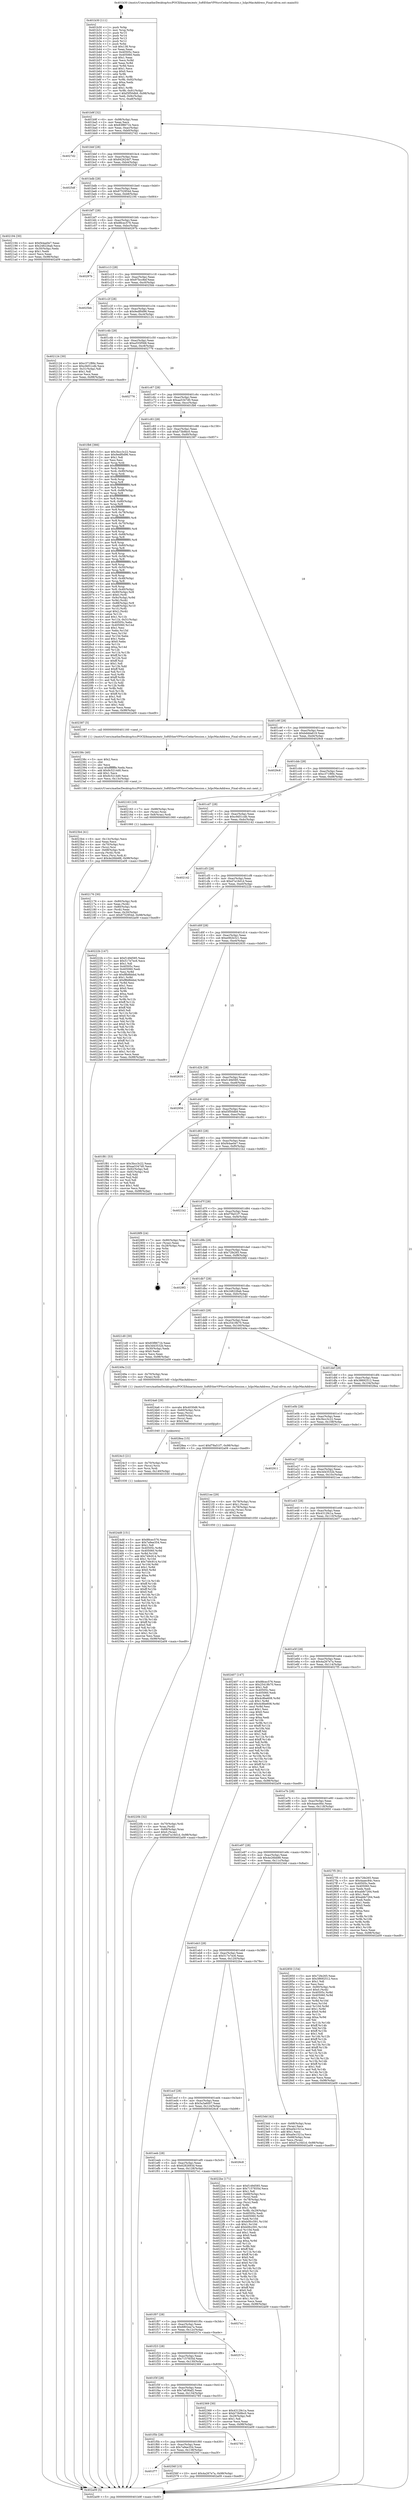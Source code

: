 digraph "0x401b30" {
  label = "0x401b30 (/mnt/c/Users/mathe/Desktop/tcc/POCII/binaries/extr_SoftEtherVPNsrcCedarSession.c_IsIpcMacAddress_Final-ollvm.out::main(0))"
  labelloc = "t"
  node[shape=record]

  Entry [label="",width=0.3,height=0.3,shape=circle,fillcolor=black,style=filled]
  "0x401b9f" [label="{
     0x401b9f [32]\l
     | [instrs]\l
     &nbsp;&nbsp;0x401b9f \<+6\>: mov -0x98(%rbp),%eax\l
     &nbsp;&nbsp;0x401ba5 \<+2\>: mov %eax,%ecx\l
     &nbsp;&nbsp;0x401ba7 \<+6\>: sub $0x83f8671b,%ecx\l
     &nbsp;&nbsp;0x401bad \<+6\>: mov %eax,-0xac(%rbp)\l
     &nbsp;&nbsp;0x401bb3 \<+6\>: mov %ecx,-0xb0(%rbp)\l
     &nbsp;&nbsp;0x401bb9 \<+6\>: je 00000000004027d2 \<main+0xca2\>\l
  }"]
  "0x4027d2" [label="{
     0x4027d2\l
  }", style=dashed]
  "0x401bbf" [label="{
     0x401bbf [28]\l
     | [instrs]\l
     &nbsp;&nbsp;0x401bbf \<+5\>: jmp 0000000000401bc4 \<main+0x94\>\l
     &nbsp;&nbsp;0x401bc4 \<+6\>: mov -0xac(%rbp),%eax\l
     &nbsp;&nbsp;0x401bca \<+5\>: sub $0x842624d7,%eax\l
     &nbsp;&nbsp;0x401bcf \<+6\>: mov %eax,-0xb4(%rbp)\l
     &nbsp;&nbsp;0x401bd5 \<+6\>: je 00000000004025df \<main+0xaaf\>\l
  }"]
  Exit [label="",width=0.3,height=0.3,shape=circle,fillcolor=black,style=filled,peripheries=2]
  "0x4025df" [label="{
     0x4025df\l
  }", style=dashed]
  "0x401bdb" [label="{
     0x401bdb [28]\l
     | [instrs]\l
     &nbsp;&nbsp;0x401bdb \<+5\>: jmp 0000000000401be0 \<main+0xb0\>\l
     &nbsp;&nbsp;0x401be0 \<+6\>: mov -0xac(%rbp),%eax\l
     &nbsp;&nbsp;0x401be6 \<+5\>: sub $0x8752954d,%eax\l
     &nbsp;&nbsp;0x401beb \<+6\>: mov %eax,-0xb8(%rbp)\l
     &nbsp;&nbsp;0x401bf1 \<+6\>: je 0000000000402194 \<main+0x664\>\l
  }"]
  "0x401f77" [label="{
     0x401f77\l
  }", style=dashed]
  "0x402194" [label="{
     0x402194 [30]\l
     | [instrs]\l
     &nbsp;&nbsp;0x402194 \<+5\>: mov $0xf44ae0e7,%eax\l
     &nbsp;&nbsp;0x402199 \<+5\>: mov $0x248226ab,%ecx\l
     &nbsp;&nbsp;0x40219e \<+3\>: mov -0x30(%rbp),%edx\l
     &nbsp;&nbsp;0x4021a1 \<+3\>: cmp $0x1,%edx\l
     &nbsp;&nbsp;0x4021a4 \<+3\>: cmovl %ecx,%eax\l
     &nbsp;&nbsp;0x4021a7 \<+6\>: mov %eax,-0x98(%rbp)\l
     &nbsp;&nbsp;0x4021ad \<+5\>: jmp 0000000000402a09 \<main+0xed9\>\l
  }"]
  "0x401bf7" [label="{
     0x401bf7 [28]\l
     | [instrs]\l
     &nbsp;&nbsp;0x401bf7 \<+5\>: jmp 0000000000401bfc \<main+0xcc\>\l
     &nbsp;&nbsp;0x401bfc \<+6\>: mov -0xac(%rbp),%eax\l
     &nbsp;&nbsp;0x401c02 \<+5\>: sub $0x88cec576,%eax\l
     &nbsp;&nbsp;0x401c07 \<+6\>: mov %eax,-0xbc(%rbp)\l
     &nbsp;&nbsp;0x401c0d \<+6\>: je 000000000040297b \<main+0xe4b\>\l
  }"]
  "0x40256f" [label="{
     0x40256f [15]\l
     | [instrs]\l
     &nbsp;&nbsp;0x40256f \<+10\>: movl $0x4a267e7a,-0x98(%rbp)\l
     &nbsp;&nbsp;0x402579 \<+5\>: jmp 0000000000402a09 \<main+0xed9\>\l
  }"]
  "0x40297b" [label="{
     0x40297b\l
  }", style=dashed]
  "0x401c13" [label="{
     0x401c13 [28]\l
     | [instrs]\l
     &nbsp;&nbsp;0x401c13 \<+5\>: jmp 0000000000401c18 \<main+0xe8\>\l
     &nbsp;&nbsp;0x401c18 \<+6\>: mov -0xac(%rbp),%eax\l
     &nbsp;&nbsp;0x401c1e \<+5\>: sub $0x97bcc8ef,%eax\l
     &nbsp;&nbsp;0x401c23 \<+6\>: mov %eax,-0xc0(%rbp)\l
     &nbsp;&nbsp;0x401c29 \<+6\>: je 00000000004025bb \<main+0xa8b\>\l
  }"]
  "0x401f5b" [label="{
     0x401f5b [28]\l
     | [instrs]\l
     &nbsp;&nbsp;0x401f5b \<+5\>: jmp 0000000000401f60 \<main+0x430\>\l
     &nbsp;&nbsp;0x401f60 \<+6\>: mov -0xac(%rbp),%eax\l
     &nbsp;&nbsp;0x401f66 \<+5\>: sub $0x7a9ee354,%eax\l
     &nbsp;&nbsp;0x401f6b \<+6\>: mov %eax,-0x138(%rbp)\l
     &nbsp;&nbsp;0x401f71 \<+6\>: je 000000000040256f \<main+0xa3f\>\l
  }"]
  "0x4025bb" [label="{
     0x4025bb\l
  }", style=dashed]
  "0x401c2f" [label="{
     0x401c2f [28]\l
     | [instrs]\l
     &nbsp;&nbsp;0x401c2f \<+5\>: jmp 0000000000401c34 \<main+0x104\>\l
     &nbsp;&nbsp;0x401c34 \<+6\>: mov -0xac(%rbp),%eax\l
     &nbsp;&nbsp;0x401c3a \<+5\>: sub $0x9edf0d96,%eax\l
     &nbsp;&nbsp;0x401c3f \<+6\>: mov %eax,-0xc4(%rbp)\l
     &nbsp;&nbsp;0x401c45 \<+6\>: je 0000000000402124 \<main+0x5f4\>\l
  }"]
  "0x402785" [label="{
     0x402785\l
  }", style=dashed]
  "0x402124" [label="{
     0x402124 [30]\l
     | [instrs]\l
     &nbsp;&nbsp;0x402124 \<+5\>: mov $0xc371f89c,%eax\l
     &nbsp;&nbsp;0x402129 \<+5\>: mov $0xc9d51cdb,%ecx\l
     &nbsp;&nbsp;0x40212e \<+3\>: mov -0x31(%rbp),%dl\l
     &nbsp;&nbsp;0x402131 \<+3\>: test $0x1,%dl\l
     &nbsp;&nbsp;0x402134 \<+3\>: cmovne %ecx,%eax\l
     &nbsp;&nbsp;0x402137 \<+6\>: mov %eax,-0x98(%rbp)\l
     &nbsp;&nbsp;0x40213d \<+5\>: jmp 0000000000402a09 \<main+0xed9\>\l
  }"]
  "0x401c4b" [label="{
     0x401c4b [28]\l
     | [instrs]\l
     &nbsp;&nbsp;0x401c4b \<+5\>: jmp 0000000000401c50 \<main+0x120\>\l
     &nbsp;&nbsp;0x401c50 \<+6\>: mov -0xac(%rbp),%eax\l
     &nbsp;&nbsp;0x401c56 \<+5\>: sub $0xa555f568,%eax\l
     &nbsp;&nbsp;0x401c5b \<+6\>: mov %eax,-0xc8(%rbp)\l
     &nbsp;&nbsp;0x401c61 \<+6\>: je 0000000000402776 \<main+0xc46\>\l
  }"]
  "0x4024d8" [label="{
     0x4024d8 [151]\l
     | [instrs]\l
     &nbsp;&nbsp;0x4024d8 \<+5\>: mov $0x88cec576,%eax\l
     &nbsp;&nbsp;0x4024dd \<+5\>: mov $0x7a9ee354,%esi\l
     &nbsp;&nbsp;0x4024e2 \<+2\>: mov $0x1,%dl\l
     &nbsp;&nbsp;0x4024e4 \<+8\>: mov 0x40505c,%r8d\l
     &nbsp;&nbsp;0x4024ec \<+8\>: mov 0x405060,%r9d\l
     &nbsp;&nbsp;0x4024f4 \<+3\>: mov %r8d,%r10d\l
     &nbsp;&nbsp;0x4024f7 \<+7\>: add $0x749c914,%r10d\l
     &nbsp;&nbsp;0x4024fe \<+4\>: sub $0x1,%r10d\l
     &nbsp;&nbsp;0x402502 \<+7\>: sub $0x749c914,%r10d\l
     &nbsp;&nbsp;0x402509 \<+4\>: imul %r10d,%r8d\l
     &nbsp;&nbsp;0x40250d \<+4\>: and $0x1,%r8d\l
     &nbsp;&nbsp;0x402511 \<+4\>: cmp $0x0,%r8d\l
     &nbsp;&nbsp;0x402515 \<+4\>: sete %r11b\l
     &nbsp;&nbsp;0x402519 \<+4\>: cmp $0xa,%r9d\l
     &nbsp;&nbsp;0x40251d \<+3\>: setl %bl\l
     &nbsp;&nbsp;0x402520 \<+3\>: mov %r11b,%r14b\l
     &nbsp;&nbsp;0x402523 \<+4\>: xor $0xff,%r14b\l
     &nbsp;&nbsp;0x402527 \<+3\>: mov %bl,%r15b\l
     &nbsp;&nbsp;0x40252a \<+4\>: xor $0xff,%r15b\l
     &nbsp;&nbsp;0x40252e \<+3\>: xor $0x0,%dl\l
     &nbsp;&nbsp;0x402531 \<+3\>: mov %r14b,%r12b\l
     &nbsp;&nbsp;0x402534 \<+4\>: and $0x0,%r12b\l
     &nbsp;&nbsp;0x402538 \<+3\>: and %dl,%r11b\l
     &nbsp;&nbsp;0x40253b \<+3\>: mov %r15b,%r13b\l
     &nbsp;&nbsp;0x40253e \<+4\>: and $0x0,%r13b\l
     &nbsp;&nbsp;0x402542 \<+2\>: and %dl,%bl\l
     &nbsp;&nbsp;0x402544 \<+3\>: or %r11b,%r12b\l
     &nbsp;&nbsp;0x402547 \<+3\>: or %bl,%r13b\l
     &nbsp;&nbsp;0x40254a \<+3\>: xor %r13b,%r12b\l
     &nbsp;&nbsp;0x40254d \<+3\>: or %r15b,%r14b\l
     &nbsp;&nbsp;0x402550 \<+4\>: xor $0xff,%r14b\l
     &nbsp;&nbsp;0x402554 \<+3\>: or $0x0,%dl\l
     &nbsp;&nbsp;0x402557 \<+3\>: and %dl,%r14b\l
     &nbsp;&nbsp;0x40255a \<+3\>: or %r14b,%r12b\l
     &nbsp;&nbsp;0x40255d \<+4\>: test $0x1,%r12b\l
     &nbsp;&nbsp;0x402561 \<+3\>: cmovne %esi,%eax\l
     &nbsp;&nbsp;0x402564 \<+6\>: mov %eax,-0x98(%rbp)\l
     &nbsp;&nbsp;0x40256a \<+5\>: jmp 0000000000402a09 \<main+0xed9\>\l
  }"]
  "0x402776" [label="{
     0x402776\l
  }", style=dashed]
  "0x401c67" [label="{
     0x401c67 [28]\l
     | [instrs]\l
     &nbsp;&nbsp;0x401c67 \<+5\>: jmp 0000000000401c6c \<main+0x13c\>\l
     &nbsp;&nbsp;0x401c6c \<+6\>: mov -0xac(%rbp),%eax\l
     &nbsp;&nbsp;0x401c72 \<+5\>: sub $0xaa5347d0,%eax\l
     &nbsp;&nbsp;0x401c77 \<+6\>: mov %eax,-0xcc(%rbp)\l
     &nbsp;&nbsp;0x401c7d \<+6\>: je 0000000000401fb6 \<main+0x486\>\l
  }"]
  "0x4024c3" [label="{
     0x4024c3 [21]\l
     | [instrs]\l
     &nbsp;&nbsp;0x4024c3 \<+4\>: mov -0x70(%rbp),%rcx\l
     &nbsp;&nbsp;0x4024c7 \<+3\>: mov (%rcx),%rcx\l
     &nbsp;&nbsp;0x4024ca \<+3\>: mov %rcx,%rdi\l
     &nbsp;&nbsp;0x4024cd \<+6\>: mov %eax,-0x140(%rbp)\l
     &nbsp;&nbsp;0x4024d3 \<+5\>: call 0000000000401030 \<free@plt\>\l
     | [calls]\l
     &nbsp;&nbsp;0x401030 \{1\} (unknown)\l
  }"]
  "0x401fb6" [label="{
     0x401fb6 [366]\l
     | [instrs]\l
     &nbsp;&nbsp;0x401fb6 \<+5\>: mov $0x3bcc3c22,%eax\l
     &nbsp;&nbsp;0x401fbb \<+5\>: mov $0x9edf0d96,%ecx\l
     &nbsp;&nbsp;0x401fc0 \<+2\>: mov $0x1,%dl\l
     &nbsp;&nbsp;0x401fc2 \<+2\>: xor %esi,%esi\l
     &nbsp;&nbsp;0x401fc4 \<+3\>: mov %rsp,%rdi\l
     &nbsp;&nbsp;0x401fc7 \<+4\>: add $0xfffffffffffffff0,%rdi\l
     &nbsp;&nbsp;0x401fcb \<+3\>: mov %rdi,%rsp\l
     &nbsp;&nbsp;0x401fce \<+7\>: mov %rdi,-0x90(%rbp)\l
     &nbsp;&nbsp;0x401fd5 \<+3\>: mov %rsp,%rdi\l
     &nbsp;&nbsp;0x401fd8 \<+4\>: add $0xfffffffffffffff0,%rdi\l
     &nbsp;&nbsp;0x401fdc \<+3\>: mov %rdi,%rsp\l
     &nbsp;&nbsp;0x401fdf \<+3\>: mov %rsp,%r8\l
     &nbsp;&nbsp;0x401fe2 \<+4\>: add $0xfffffffffffffff0,%r8\l
     &nbsp;&nbsp;0x401fe6 \<+3\>: mov %r8,%rsp\l
     &nbsp;&nbsp;0x401fe9 \<+7\>: mov %r8,-0x88(%rbp)\l
     &nbsp;&nbsp;0x401ff0 \<+3\>: mov %rsp,%r8\l
     &nbsp;&nbsp;0x401ff3 \<+4\>: add $0xfffffffffffffff0,%r8\l
     &nbsp;&nbsp;0x401ff7 \<+3\>: mov %r8,%rsp\l
     &nbsp;&nbsp;0x401ffa \<+4\>: mov %r8,-0x80(%rbp)\l
     &nbsp;&nbsp;0x401ffe \<+3\>: mov %rsp,%r8\l
     &nbsp;&nbsp;0x402001 \<+4\>: add $0xfffffffffffffff0,%r8\l
     &nbsp;&nbsp;0x402005 \<+3\>: mov %r8,%rsp\l
     &nbsp;&nbsp;0x402008 \<+4\>: mov %r8,-0x78(%rbp)\l
     &nbsp;&nbsp;0x40200c \<+3\>: mov %rsp,%r8\l
     &nbsp;&nbsp;0x40200f \<+4\>: add $0xfffffffffffffff0,%r8\l
     &nbsp;&nbsp;0x402013 \<+3\>: mov %r8,%rsp\l
     &nbsp;&nbsp;0x402016 \<+4\>: mov %r8,-0x70(%rbp)\l
     &nbsp;&nbsp;0x40201a \<+3\>: mov %rsp,%r8\l
     &nbsp;&nbsp;0x40201d \<+4\>: add $0xfffffffffffffff0,%r8\l
     &nbsp;&nbsp;0x402021 \<+3\>: mov %r8,%rsp\l
     &nbsp;&nbsp;0x402024 \<+4\>: mov %r8,-0x68(%rbp)\l
     &nbsp;&nbsp;0x402028 \<+3\>: mov %rsp,%r8\l
     &nbsp;&nbsp;0x40202b \<+4\>: add $0xfffffffffffffff0,%r8\l
     &nbsp;&nbsp;0x40202f \<+3\>: mov %r8,%rsp\l
     &nbsp;&nbsp;0x402032 \<+4\>: mov %r8,-0x60(%rbp)\l
     &nbsp;&nbsp;0x402036 \<+3\>: mov %rsp,%r8\l
     &nbsp;&nbsp;0x402039 \<+4\>: add $0xfffffffffffffff0,%r8\l
     &nbsp;&nbsp;0x40203d \<+3\>: mov %r8,%rsp\l
     &nbsp;&nbsp;0x402040 \<+4\>: mov %r8,-0x58(%rbp)\l
     &nbsp;&nbsp;0x402044 \<+3\>: mov %rsp,%r8\l
     &nbsp;&nbsp;0x402047 \<+4\>: add $0xfffffffffffffff0,%r8\l
     &nbsp;&nbsp;0x40204b \<+3\>: mov %r8,%rsp\l
     &nbsp;&nbsp;0x40204e \<+4\>: mov %r8,-0x50(%rbp)\l
     &nbsp;&nbsp;0x402052 \<+3\>: mov %rsp,%r8\l
     &nbsp;&nbsp;0x402055 \<+4\>: add $0xfffffffffffffff0,%r8\l
     &nbsp;&nbsp;0x402059 \<+3\>: mov %r8,%rsp\l
     &nbsp;&nbsp;0x40205c \<+4\>: mov %r8,-0x48(%rbp)\l
     &nbsp;&nbsp;0x402060 \<+3\>: mov %rsp,%r8\l
     &nbsp;&nbsp;0x402063 \<+4\>: add $0xfffffffffffffff0,%r8\l
     &nbsp;&nbsp;0x402067 \<+3\>: mov %r8,%rsp\l
     &nbsp;&nbsp;0x40206a \<+4\>: mov %r8,-0x40(%rbp)\l
     &nbsp;&nbsp;0x40206e \<+7\>: mov -0x90(%rbp),%r8\l
     &nbsp;&nbsp;0x402075 \<+7\>: movl $0x0,(%r8)\l
     &nbsp;&nbsp;0x40207c \<+7\>: mov -0x9c(%rbp),%r9d\l
     &nbsp;&nbsp;0x402083 \<+3\>: mov %r9d,(%rdi)\l
     &nbsp;&nbsp;0x402086 \<+7\>: mov -0x88(%rbp),%r8\l
     &nbsp;&nbsp;0x40208d \<+7\>: mov -0xa8(%rbp),%r10\l
     &nbsp;&nbsp;0x402094 \<+3\>: mov %r10,(%r8)\l
     &nbsp;&nbsp;0x402097 \<+3\>: cmpl $0x2,(%rdi)\l
     &nbsp;&nbsp;0x40209a \<+4\>: setne %r11b\l
     &nbsp;&nbsp;0x40209e \<+4\>: and $0x1,%r11b\l
     &nbsp;&nbsp;0x4020a2 \<+4\>: mov %r11b,-0x31(%rbp)\l
     &nbsp;&nbsp;0x4020a6 \<+7\>: mov 0x40505c,%ebx\l
     &nbsp;&nbsp;0x4020ad \<+8\>: mov 0x405060,%r14d\l
     &nbsp;&nbsp;0x4020b5 \<+3\>: sub $0x1,%esi\l
     &nbsp;&nbsp;0x4020b8 \<+3\>: mov %ebx,%r15d\l
     &nbsp;&nbsp;0x4020bb \<+3\>: add %esi,%r15d\l
     &nbsp;&nbsp;0x4020be \<+4\>: imul %r15d,%ebx\l
     &nbsp;&nbsp;0x4020c2 \<+3\>: and $0x1,%ebx\l
     &nbsp;&nbsp;0x4020c5 \<+3\>: cmp $0x0,%ebx\l
     &nbsp;&nbsp;0x4020c8 \<+4\>: sete %r11b\l
     &nbsp;&nbsp;0x4020cc \<+4\>: cmp $0xa,%r14d\l
     &nbsp;&nbsp;0x4020d0 \<+4\>: setl %r12b\l
     &nbsp;&nbsp;0x4020d4 \<+3\>: mov %r11b,%r13b\l
     &nbsp;&nbsp;0x4020d7 \<+4\>: xor $0xff,%r13b\l
     &nbsp;&nbsp;0x4020db \<+3\>: mov %r12b,%sil\l
     &nbsp;&nbsp;0x4020de \<+4\>: xor $0xff,%sil\l
     &nbsp;&nbsp;0x4020e2 \<+3\>: xor $0x1,%dl\l
     &nbsp;&nbsp;0x4020e5 \<+3\>: mov %r13b,%dil\l
     &nbsp;&nbsp;0x4020e8 \<+4\>: and $0xff,%dil\l
     &nbsp;&nbsp;0x4020ec \<+3\>: and %dl,%r11b\l
     &nbsp;&nbsp;0x4020ef \<+3\>: mov %sil,%r8b\l
     &nbsp;&nbsp;0x4020f2 \<+4\>: and $0xff,%r8b\l
     &nbsp;&nbsp;0x4020f6 \<+3\>: and %dl,%r12b\l
     &nbsp;&nbsp;0x4020f9 \<+3\>: or %r11b,%dil\l
     &nbsp;&nbsp;0x4020fc \<+3\>: or %r12b,%r8b\l
     &nbsp;&nbsp;0x4020ff \<+3\>: xor %r8b,%dil\l
     &nbsp;&nbsp;0x402102 \<+3\>: or %sil,%r13b\l
     &nbsp;&nbsp;0x402105 \<+4\>: xor $0xff,%r13b\l
     &nbsp;&nbsp;0x402109 \<+3\>: or $0x1,%dl\l
     &nbsp;&nbsp;0x40210c \<+3\>: and %dl,%r13b\l
     &nbsp;&nbsp;0x40210f \<+3\>: or %r13b,%dil\l
     &nbsp;&nbsp;0x402112 \<+4\>: test $0x1,%dil\l
     &nbsp;&nbsp;0x402116 \<+3\>: cmovne %ecx,%eax\l
     &nbsp;&nbsp;0x402119 \<+6\>: mov %eax,-0x98(%rbp)\l
     &nbsp;&nbsp;0x40211f \<+5\>: jmp 0000000000402a09 \<main+0xed9\>\l
  }"]
  "0x401c83" [label="{
     0x401c83 [28]\l
     | [instrs]\l
     &nbsp;&nbsp;0x401c83 \<+5\>: jmp 0000000000401c88 \<main+0x158\>\l
     &nbsp;&nbsp;0x401c88 \<+6\>: mov -0xac(%rbp),%eax\l
     &nbsp;&nbsp;0x401c8e \<+5\>: sub $0xb73b9bc0,%eax\l
     &nbsp;&nbsp;0x401c93 \<+6\>: mov %eax,-0xd0(%rbp)\l
     &nbsp;&nbsp;0x401c99 \<+6\>: je 0000000000402387 \<main+0x857\>\l
  }"]
  "0x4024a6" [label="{
     0x4024a6 [29]\l
     | [instrs]\l
     &nbsp;&nbsp;0x4024a6 \<+10\>: movabs $0x4030d6,%rdi\l
     &nbsp;&nbsp;0x4024b0 \<+4\>: mov -0x60(%rbp),%rcx\l
     &nbsp;&nbsp;0x4024b4 \<+2\>: mov %eax,(%rcx)\l
     &nbsp;&nbsp;0x4024b6 \<+4\>: mov -0x60(%rbp),%rcx\l
     &nbsp;&nbsp;0x4024ba \<+2\>: mov (%rcx),%esi\l
     &nbsp;&nbsp;0x4024bc \<+2\>: mov $0x0,%al\l
     &nbsp;&nbsp;0x4024be \<+5\>: call 0000000000401040 \<printf@plt\>\l
     | [calls]\l
     &nbsp;&nbsp;0x401040 \{1\} (unknown)\l
  }"]
  "0x402387" [label="{
     0x402387 [5]\l
     | [instrs]\l
     &nbsp;&nbsp;0x402387 \<+5\>: call 0000000000401160 \<next_i\>\l
     | [calls]\l
     &nbsp;&nbsp;0x401160 \{1\} (/mnt/c/Users/mathe/Desktop/tcc/POCII/binaries/extr_SoftEtherVPNsrcCedarSession.c_IsIpcMacAddress_Final-ollvm.out::next_i)\l
  }"]
  "0x401c9f" [label="{
     0x401c9f [28]\l
     | [instrs]\l
     &nbsp;&nbsp;0x401c9f \<+5\>: jmp 0000000000401ca4 \<main+0x174\>\l
     &nbsp;&nbsp;0x401ca4 \<+6\>: mov -0xac(%rbp),%eax\l
     &nbsp;&nbsp;0x401caa \<+5\>: sub $0xbddda619,%eax\l
     &nbsp;&nbsp;0x401caf \<+6\>: mov %eax,-0xd4(%rbp)\l
     &nbsp;&nbsp;0x401cb5 \<+6\>: je 00000000004029c8 \<main+0xe98\>\l
  }"]
  "0x4023b4" [label="{
     0x4023b4 [41]\l
     | [instrs]\l
     &nbsp;&nbsp;0x4023b4 \<+6\>: mov -0x13c(%rbp),%ecx\l
     &nbsp;&nbsp;0x4023ba \<+3\>: imul %eax,%ecx\l
     &nbsp;&nbsp;0x4023bd \<+4\>: mov -0x70(%rbp),%rsi\l
     &nbsp;&nbsp;0x4023c1 \<+3\>: mov (%rsi),%rsi\l
     &nbsp;&nbsp;0x4023c4 \<+4\>: mov -0x68(%rbp),%rdi\l
     &nbsp;&nbsp;0x4023c8 \<+3\>: movslq (%rdi),%rdi\l
     &nbsp;&nbsp;0x4023cb \<+3\>: mov %ecx,(%rsi,%rdi,4)\l
     &nbsp;&nbsp;0x4023ce \<+10\>: movl $0x4e26bb88,-0x98(%rbp)\l
     &nbsp;&nbsp;0x4023d8 \<+5\>: jmp 0000000000402a09 \<main+0xed9\>\l
  }"]
  "0x4029c8" [label="{
     0x4029c8\l
  }", style=dashed]
  "0x401cbb" [label="{
     0x401cbb [28]\l
     | [instrs]\l
     &nbsp;&nbsp;0x401cbb \<+5\>: jmp 0000000000401cc0 \<main+0x190\>\l
     &nbsp;&nbsp;0x401cc0 \<+6\>: mov -0xac(%rbp),%eax\l
     &nbsp;&nbsp;0x401cc6 \<+5\>: sub $0xc371f89c,%eax\l
     &nbsp;&nbsp;0x401ccb \<+6\>: mov %eax,-0xd8(%rbp)\l
     &nbsp;&nbsp;0x401cd1 \<+6\>: je 0000000000402163 \<main+0x633\>\l
  }"]
  "0x40238c" [label="{
     0x40238c [40]\l
     | [instrs]\l
     &nbsp;&nbsp;0x40238c \<+5\>: mov $0x2,%ecx\l
     &nbsp;&nbsp;0x402391 \<+1\>: cltd\l
     &nbsp;&nbsp;0x402392 \<+2\>: idiv %ecx\l
     &nbsp;&nbsp;0x402394 \<+6\>: imul $0xfffffffe,%edx,%ecx\l
     &nbsp;&nbsp;0x40239a \<+6\>: add $0x9c5214d0,%ecx\l
     &nbsp;&nbsp;0x4023a0 \<+3\>: add $0x1,%ecx\l
     &nbsp;&nbsp;0x4023a3 \<+6\>: sub $0x9c5214d0,%ecx\l
     &nbsp;&nbsp;0x4023a9 \<+6\>: mov %ecx,-0x13c(%rbp)\l
     &nbsp;&nbsp;0x4023af \<+5\>: call 0000000000401160 \<next_i\>\l
     | [calls]\l
     &nbsp;&nbsp;0x401160 \{1\} (/mnt/c/Users/mathe/Desktop/tcc/POCII/binaries/extr_SoftEtherVPNsrcCedarSession.c_IsIpcMacAddress_Final-ollvm.out::next_i)\l
  }"]
  "0x402163" [label="{
     0x402163 [19]\l
     | [instrs]\l
     &nbsp;&nbsp;0x402163 \<+7\>: mov -0x88(%rbp),%rax\l
     &nbsp;&nbsp;0x40216a \<+3\>: mov (%rax),%rax\l
     &nbsp;&nbsp;0x40216d \<+4\>: mov 0x8(%rax),%rdi\l
     &nbsp;&nbsp;0x402171 \<+5\>: call 0000000000401060 \<atoi@plt\>\l
     | [calls]\l
     &nbsp;&nbsp;0x401060 \{1\} (unknown)\l
  }"]
  "0x401cd7" [label="{
     0x401cd7 [28]\l
     | [instrs]\l
     &nbsp;&nbsp;0x401cd7 \<+5\>: jmp 0000000000401cdc \<main+0x1ac\>\l
     &nbsp;&nbsp;0x401cdc \<+6\>: mov -0xac(%rbp),%eax\l
     &nbsp;&nbsp;0x401ce2 \<+5\>: sub $0xc9d51cdb,%eax\l
     &nbsp;&nbsp;0x401ce7 \<+6\>: mov %eax,-0xdc(%rbp)\l
     &nbsp;&nbsp;0x401ced \<+6\>: je 0000000000402142 \<main+0x612\>\l
  }"]
  "0x401f3f" [label="{
     0x401f3f [28]\l
     | [instrs]\l
     &nbsp;&nbsp;0x401f3f \<+5\>: jmp 0000000000401f44 \<main+0x414\>\l
     &nbsp;&nbsp;0x401f44 \<+6\>: mov -0xac(%rbp),%eax\l
     &nbsp;&nbsp;0x401f4a \<+5\>: sub $0x7a836af2,%eax\l
     &nbsp;&nbsp;0x401f4f \<+6\>: mov %eax,-0x134(%rbp)\l
     &nbsp;&nbsp;0x401f55 \<+6\>: je 0000000000402785 \<main+0xc55\>\l
  }"]
  "0x402142" [label="{
     0x402142\l
  }", style=dashed]
  "0x401cf3" [label="{
     0x401cf3 [28]\l
     | [instrs]\l
     &nbsp;&nbsp;0x401cf3 \<+5\>: jmp 0000000000401cf8 \<main+0x1c8\>\l
     &nbsp;&nbsp;0x401cf8 \<+6\>: mov -0xac(%rbp),%eax\l
     &nbsp;&nbsp;0x401cfe \<+5\>: sub $0xd7a16d1d,%eax\l
     &nbsp;&nbsp;0x401d03 \<+6\>: mov %eax,-0xe0(%rbp)\l
     &nbsp;&nbsp;0x401d09 \<+6\>: je 000000000040222b \<main+0x6fb\>\l
  }"]
  "0x402369" [label="{
     0x402369 [30]\l
     | [instrs]\l
     &nbsp;&nbsp;0x402369 \<+5\>: mov $0x43129c1a,%eax\l
     &nbsp;&nbsp;0x40236e \<+5\>: mov $0xb73b9bc0,%ecx\l
     &nbsp;&nbsp;0x402373 \<+3\>: mov -0x29(%rbp),%dl\l
     &nbsp;&nbsp;0x402376 \<+3\>: test $0x1,%dl\l
     &nbsp;&nbsp;0x402379 \<+3\>: cmovne %ecx,%eax\l
     &nbsp;&nbsp;0x40237c \<+6\>: mov %eax,-0x98(%rbp)\l
     &nbsp;&nbsp;0x402382 \<+5\>: jmp 0000000000402a09 \<main+0xed9\>\l
  }"]
  "0x40222b" [label="{
     0x40222b [147]\l
     | [instrs]\l
     &nbsp;&nbsp;0x40222b \<+5\>: mov $0xf149d585,%eax\l
     &nbsp;&nbsp;0x402230 \<+5\>: mov $0x517e7ec6,%ecx\l
     &nbsp;&nbsp;0x402235 \<+2\>: mov $0x1,%dl\l
     &nbsp;&nbsp;0x402237 \<+7\>: mov 0x40505c,%esi\l
     &nbsp;&nbsp;0x40223e \<+7\>: mov 0x405060,%edi\l
     &nbsp;&nbsp;0x402245 \<+3\>: mov %esi,%r8d\l
     &nbsp;&nbsp;0x402248 \<+7\>: sub $0xf8b8bbbd,%r8d\l
     &nbsp;&nbsp;0x40224f \<+4\>: sub $0x1,%r8d\l
     &nbsp;&nbsp;0x402253 \<+7\>: add $0xf8b8bbbd,%r8d\l
     &nbsp;&nbsp;0x40225a \<+4\>: imul %r8d,%esi\l
     &nbsp;&nbsp;0x40225e \<+3\>: and $0x1,%esi\l
     &nbsp;&nbsp;0x402261 \<+3\>: cmp $0x0,%esi\l
     &nbsp;&nbsp;0x402264 \<+4\>: sete %r9b\l
     &nbsp;&nbsp;0x402268 \<+3\>: cmp $0xa,%edi\l
     &nbsp;&nbsp;0x40226b \<+4\>: setl %r10b\l
     &nbsp;&nbsp;0x40226f \<+3\>: mov %r9b,%r11b\l
     &nbsp;&nbsp;0x402272 \<+4\>: xor $0xff,%r11b\l
     &nbsp;&nbsp;0x402276 \<+3\>: mov %r10b,%bl\l
     &nbsp;&nbsp;0x402279 \<+3\>: xor $0xff,%bl\l
     &nbsp;&nbsp;0x40227c \<+3\>: xor $0x0,%dl\l
     &nbsp;&nbsp;0x40227f \<+3\>: mov %r11b,%r14b\l
     &nbsp;&nbsp;0x402282 \<+4\>: and $0x0,%r14b\l
     &nbsp;&nbsp;0x402286 \<+3\>: and %dl,%r9b\l
     &nbsp;&nbsp;0x402289 \<+3\>: mov %bl,%r15b\l
     &nbsp;&nbsp;0x40228c \<+4\>: and $0x0,%r15b\l
     &nbsp;&nbsp;0x402290 \<+3\>: and %dl,%r10b\l
     &nbsp;&nbsp;0x402293 \<+3\>: or %r9b,%r14b\l
     &nbsp;&nbsp;0x402296 \<+3\>: or %r10b,%r15b\l
     &nbsp;&nbsp;0x402299 \<+3\>: xor %r15b,%r14b\l
     &nbsp;&nbsp;0x40229c \<+3\>: or %bl,%r11b\l
     &nbsp;&nbsp;0x40229f \<+4\>: xor $0xff,%r11b\l
     &nbsp;&nbsp;0x4022a3 \<+3\>: or $0x0,%dl\l
     &nbsp;&nbsp;0x4022a6 \<+3\>: and %dl,%r11b\l
     &nbsp;&nbsp;0x4022a9 \<+3\>: or %r11b,%r14b\l
     &nbsp;&nbsp;0x4022ac \<+4\>: test $0x1,%r14b\l
     &nbsp;&nbsp;0x4022b0 \<+3\>: cmovne %ecx,%eax\l
     &nbsp;&nbsp;0x4022b3 \<+6\>: mov %eax,-0x98(%rbp)\l
     &nbsp;&nbsp;0x4022b9 \<+5\>: jmp 0000000000402a09 \<main+0xed9\>\l
  }"]
  "0x401d0f" [label="{
     0x401d0f [28]\l
     | [instrs]\l
     &nbsp;&nbsp;0x401d0f \<+5\>: jmp 0000000000401d14 \<main+0x1e4\>\l
     &nbsp;&nbsp;0x401d14 \<+6\>: mov -0xac(%rbp),%eax\l
     &nbsp;&nbsp;0x401d1a \<+5\>: sub $0xe082b321,%eax\l
     &nbsp;&nbsp;0x401d1f \<+6\>: mov %eax,-0xe4(%rbp)\l
     &nbsp;&nbsp;0x401d25 \<+6\>: je 0000000000402635 \<main+0xb05\>\l
  }"]
  "0x401f23" [label="{
     0x401f23 [28]\l
     | [instrs]\l
     &nbsp;&nbsp;0x401f23 \<+5\>: jmp 0000000000401f28 \<main+0x3f8\>\l
     &nbsp;&nbsp;0x401f28 \<+6\>: mov -0xac(%rbp),%eax\l
     &nbsp;&nbsp;0x401f2e \<+5\>: sub $0x7157835d,%eax\l
     &nbsp;&nbsp;0x401f33 \<+6\>: mov %eax,-0x130(%rbp)\l
     &nbsp;&nbsp;0x401f39 \<+6\>: je 0000000000402369 \<main+0x839\>\l
  }"]
  "0x402635" [label="{
     0x402635\l
  }", style=dashed]
  "0x401d2b" [label="{
     0x401d2b [28]\l
     | [instrs]\l
     &nbsp;&nbsp;0x401d2b \<+5\>: jmp 0000000000401d30 \<main+0x200\>\l
     &nbsp;&nbsp;0x401d30 \<+6\>: mov -0xac(%rbp),%eax\l
     &nbsp;&nbsp;0x401d36 \<+5\>: sub $0xf149d585,%eax\l
     &nbsp;&nbsp;0x401d3b \<+6\>: mov %eax,-0xe8(%rbp)\l
     &nbsp;&nbsp;0x401d41 \<+6\>: je 0000000000402956 \<main+0xe26\>\l
  }"]
  "0x40257e" [label="{
     0x40257e\l
  }", style=dashed]
  "0x402956" [label="{
     0x402956\l
  }", style=dashed]
  "0x401d47" [label="{
     0x401d47 [28]\l
     | [instrs]\l
     &nbsp;&nbsp;0x401d47 \<+5\>: jmp 0000000000401d4c \<main+0x21c\>\l
     &nbsp;&nbsp;0x401d4c \<+6\>: mov -0xac(%rbp),%eax\l
     &nbsp;&nbsp;0x401d52 \<+5\>: sub $0xf3f50db9,%eax\l
     &nbsp;&nbsp;0x401d57 \<+6\>: mov %eax,-0xec(%rbp)\l
     &nbsp;&nbsp;0x401d5d \<+6\>: je 0000000000401f81 \<main+0x451\>\l
  }"]
  "0x401f07" [label="{
     0x401f07 [28]\l
     | [instrs]\l
     &nbsp;&nbsp;0x401f07 \<+5\>: jmp 0000000000401f0c \<main+0x3dc\>\l
     &nbsp;&nbsp;0x401f0c \<+6\>: mov -0xac(%rbp),%eax\l
     &nbsp;&nbsp;0x401f12 \<+5\>: sub $0x6802ea7a,%eax\l
     &nbsp;&nbsp;0x401f17 \<+6\>: mov %eax,-0x12c(%rbp)\l
     &nbsp;&nbsp;0x401f1d \<+6\>: je 000000000040257e \<main+0xa4e\>\l
  }"]
  "0x401f81" [label="{
     0x401f81 [53]\l
     | [instrs]\l
     &nbsp;&nbsp;0x401f81 \<+5\>: mov $0x3bcc3c22,%eax\l
     &nbsp;&nbsp;0x401f86 \<+5\>: mov $0xaa5347d0,%ecx\l
     &nbsp;&nbsp;0x401f8b \<+6\>: mov -0x92(%rbp),%dl\l
     &nbsp;&nbsp;0x401f91 \<+7\>: mov -0x91(%rbp),%sil\l
     &nbsp;&nbsp;0x401f98 \<+3\>: mov %dl,%dil\l
     &nbsp;&nbsp;0x401f9b \<+3\>: and %sil,%dil\l
     &nbsp;&nbsp;0x401f9e \<+3\>: xor %sil,%dl\l
     &nbsp;&nbsp;0x401fa1 \<+3\>: or %dl,%dil\l
     &nbsp;&nbsp;0x401fa4 \<+4\>: test $0x1,%dil\l
     &nbsp;&nbsp;0x401fa8 \<+3\>: cmovne %ecx,%eax\l
     &nbsp;&nbsp;0x401fab \<+6\>: mov %eax,-0x98(%rbp)\l
     &nbsp;&nbsp;0x401fb1 \<+5\>: jmp 0000000000402a09 \<main+0xed9\>\l
  }"]
  "0x401d63" [label="{
     0x401d63 [28]\l
     | [instrs]\l
     &nbsp;&nbsp;0x401d63 \<+5\>: jmp 0000000000401d68 \<main+0x238\>\l
     &nbsp;&nbsp;0x401d68 \<+6\>: mov -0xac(%rbp),%eax\l
     &nbsp;&nbsp;0x401d6e \<+5\>: sub $0xf44ae0e7,%eax\l
     &nbsp;&nbsp;0x401d73 \<+6\>: mov %eax,-0xf0(%rbp)\l
     &nbsp;&nbsp;0x401d79 \<+6\>: je 00000000004021b2 \<main+0x682\>\l
  }"]
  "0x402a09" [label="{
     0x402a09 [5]\l
     | [instrs]\l
     &nbsp;&nbsp;0x402a09 \<+5\>: jmp 0000000000401b9f \<main+0x6f\>\l
  }"]
  "0x401b30" [label="{
     0x401b30 [111]\l
     | [instrs]\l
     &nbsp;&nbsp;0x401b30 \<+1\>: push %rbp\l
     &nbsp;&nbsp;0x401b31 \<+3\>: mov %rsp,%rbp\l
     &nbsp;&nbsp;0x401b34 \<+2\>: push %r15\l
     &nbsp;&nbsp;0x401b36 \<+2\>: push %r14\l
     &nbsp;&nbsp;0x401b38 \<+2\>: push %r13\l
     &nbsp;&nbsp;0x401b3a \<+2\>: push %r12\l
     &nbsp;&nbsp;0x401b3c \<+1\>: push %rbx\l
     &nbsp;&nbsp;0x401b3d \<+7\>: sub $0x138,%rsp\l
     &nbsp;&nbsp;0x401b44 \<+2\>: xor %eax,%eax\l
     &nbsp;&nbsp;0x401b46 \<+7\>: mov 0x40505c,%ecx\l
     &nbsp;&nbsp;0x401b4d \<+7\>: mov 0x405060,%edx\l
     &nbsp;&nbsp;0x401b54 \<+3\>: sub $0x1,%eax\l
     &nbsp;&nbsp;0x401b57 \<+3\>: mov %ecx,%r8d\l
     &nbsp;&nbsp;0x401b5a \<+3\>: add %eax,%r8d\l
     &nbsp;&nbsp;0x401b5d \<+4\>: imul %r8d,%ecx\l
     &nbsp;&nbsp;0x401b61 \<+3\>: and $0x1,%ecx\l
     &nbsp;&nbsp;0x401b64 \<+3\>: cmp $0x0,%ecx\l
     &nbsp;&nbsp;0x401b67 \<+4\>: sete %r9b\l
     &nbsp;&nbsp;0x401b6b \<+4\>: and $0x1,%r9b\l
     &nbsp;&nbsp;0x401b6f \<+7\>: mov %r9b,-0x92(%rbp)\l
     &nbsp;&nbsp;0x401b76 \<+3\>: cmp $0xa,%edx\l
     &nbsp;&nbsp;0x401b79 \<+4\>: setl %r9b\l
     &nbsp;&nbsp;0x401b7d \<+4\>: and $0x1,%r9b\l
     &nbsp;&nbsp;0x401b81 \<+7\>: mov %r9b,-0x91(%rbp)\l
     &nbsp;&nbsp;0x401b88 \<+10\>: movl $0xf3f50db9,-0x98(%rbp)\l
     &nbsp;&nbsp;0x401b92 \<+6\>: mov %edi,-0x9c(%rbp)\l
     &nbsp;&nbsp;0x401b98 \<+7\>: mov %rsi,-0xa8(%rbp)\l
  }"]
  "0x4027e1" [label="{
     0x4027e1\l
  }", style=dashed]
  "0x402176" [label="{
     0x402176 [30]\l
     | [instrs]\l
     &nbsp;&nbsp;0x402176 \<+4\>: mov -0x80(%rbp),%rdi\l
     &nbsp;&nbsp;0x40217a \<+2\>: mov %eax,(%rdi)\l
     &nbsp;&nbsp;0x40217c \<+4\>: mov -0x80(%rbp),%rdi\l
     &nbsp;&nbsp;0x402180 \<+2\>: mov (%rdi),%eax\l
     &nbsp;&nbsp;0x402182 \<+3\>: mov %eax,-0x30(%rbp)\l
     &nbsp;&nbsp;0x402185 \<+10\>: movl $0x8752954d,-0x98(%rbp)\l
     &nbsp;&nbsp;0x40218f \<+5\>: jmp 0000000000402a09 \<main+0xed9\>\l
  }"]
  "0x401eeb" [label="{
     0x401eeb [28]\l
     | [instrs]\l
     &nbsp;&nbsp;0x401eeb \<+5\>: jmp 0000000000401ef0 \<main+0x3c0\>\l
     &nbsp;&nbsp;0x401ef0 \<+6\>: mov -0xac(%rbp),%eax\l
     &nbsp;&nbsp;0x401ef6 \<+5\>: sub $0x6282693d,%eax\l
     &nbsp;&nbsp;0x401efb \<+6\>: mov %eax,-0x128(%rbp)\l
     &nbsp;&nbsp;0x401f01 \<+6\>: je 00000000004027e1 \<main+0xcb1\>\l
  }"]
  "0x4021b2" [label="{
     0x4021b2\l
  }", style=dashed]
  "0x401d7f" [label="{
     0x401d7f [28]\l
     | [instrs]\l
     &nbsp;&nbsp;0x401d7f \<+5\>: jmp 0000000000401d84 \<main+0x254\>\l
     &nbsp;&nbsp;0x401d84 \<+6\>: mov -0xac(%rbp),%eax\l
     &nbsp;&nbsp;0x401d8a \<+5\>: sub $0xf78a51f7,%eax\l
     &nbsp;&nbsp;0x401d8f \<+6\>: mov %eax,-0xf4(%rbp)\l
     &nbsp;&nbsp;0x401d95 \<+6\>: je 00000000004028f9 \<main+0xdc9\>\l
  }"]
  "0x4026c8" [label="{
     0x4026c8\l
  }", style=dashed]
  "0x4028f9" [label="{
     0x4028f9 [24]\l
     | [instrs]\l
     &nbsp;&nbsp;0x4028f9 \<+7\>: mov -0x90(%rbp),%rax\l
     &nbsp;&nbsp;0x402900 \<+2\>: mov (%rax),%eax\l
     &nbsp;&nbsp;0x402902 \<+4\>: lea -0x28(%rbp),%rsp\l
     &nbsp;&nbsp;0x402906 \<+1\>: pop %rbx\l
     &nbsp;&nbsp;0x402907 \<+2\>: pop %r12\l
     &nbsp;&nbsp;0x402909 \<+2\>: pop %r13\l
     &nbsp;&nbsp;0x40290b \<+2\>: pop %r14\l
     &nbsp;&nbsp;0x40290d \<+2\>: pop %r15\l
     &nbsp;&nbsp;0x40290f \<+1\>: pop %rbp\l
     &nbsp;&nbsp;0x402910 \<+1\>: ret\l
  }"]
  "0x401d9b" [label="{
     0x401d9b [28]\l
     | [instrs]\l
     &nbsp;&nbsp;0x401d9b \<+5\>: jmp 0000000000401da0 \<main+0x270\>\l
     &nbsp;&nbsp;0x401da0 \<+6\>: mov -0xac(%rbp),%eax\l
     &nbsp;&nbsp;0x401da6 \<+5\>: sub $0x72fe265,%eax\l
     &nbsp;&nbsp;0x401dab \<+6\>: mov %eax,-0xf8(%rbp)\l
     &nbsp;&nbsp;0x401db1 \<+6\>: je 00000000004029f2 \<main+0xec2\>\l
  }"]
  "0x401ecf" [label="{
     0x401ecf [28]\l
     | [instrs]\l
     &nbsp;&nbsp;0x401ecf \<+5\>: jmp 0000000000401ed4 \<main+0x3a4\>\l
     &nbsp;&nbsp;0x401ed4 \<+6\>: mov -0xac(%rbp),%eax\l
     &nbsp;&nbsp;0x401eda \<+5\>: sub $0x5a3a6007,%eax\l
     &nbsp;&nbsp;0x401edf \<+6\>: mov %eax,-0x124(%rbp)\l
     &nbsp;&nbsp;0x401ee5 \<+6\>: je 00000000004026c8 \<main+0xb98\>\l
  }"]
  "0x4029f2" [label="{
     0x4029f2\l
  }", style=dashed]
  "0x401db7" [label="{
     0x401db7 [28]\l
     | [instrs]\l
     &nbsp;&nbsp;0x401db7 \<+5\>: jmp 0000000000401dbc \<main+0x28c\>\l
     &nbsp;&nbsp;0x401dbc \<+6\>: mov -0xac(%rbp),%eax\l
     &nbsp;&nbsp;0x401dc2 \<+5\>: sub $0x248226ab,%eax\l
     &nbsp;&nbsp;0x401dc7 \<+6\>: mov %eax,-0xfc(%rbp)\l
     &nbsp;&nbsp;0x401dcd \<+6\>: je 00000000004021d0 \<main+0x6a0\>\l
  }"]
  "0x4022be" [label="{
     0x4022be [171]\l
     | [instrs]\l
     &nbsp;&nbsp;0x4022be \<+5\>: mov $0xf149d585,%eax\l
     &nbsp;&nbsp;0x4022c3 \<+5\>: mov $0x7157835d,%ecx\l
     &nbsp;&nbsp;0x4022c8 \<+2\>: mov $0x1,%dl\l
     &nbsp;&nbsp;0x4022ca \<+4\>: mov -0x68(%rbp),%rsi\l
     &nbsp;&nbsp;0x4022ce \<+2\>: mov (%rsi),%edi\l
     &nbsp;&nbsp;0x4022d0 \<+4\>: mov -0x78(%rbp),%rsi\l
     &nbsp;&nbsp;0x4022d4 \<+2\>: cmp (%rsi),%edi\l
     &nbsp;&nbsp;0x4022d6 \<+4\>: setl %r8b\l
     &nbsp;&nbsp;0x4022da \<+4\>: and $0x1,%r8b\l
     &nbsp;&nbsp;0x4022de \<+4\>: mov %r8b,-0x29(%rbp)\l
     &nbsp;&nbsp;0x4022e2 \<+7\>: mov 0x40505c,%edi\l
     &nbsp;&nbsp;0x4022e9 \<+8\>: mov 0x405060,%r9d\l
     &nbsp;&nbsp;0x4022f1 \<+3\>: mov %edi,%r10d\l
     &nbsp;&nbsp;0x4022f4 \<+7\>: sub $0xb0fcc591,%r10d\l
     &nbsp;&nbsp;0x4022fb \<+4\>: sub $0x1,%r10d\l
     &nbsp;&nbsp;0x4022ff \<+7\>: add $0xb0fcc591,%r10d\l
     &nbsp;&nbsp;0x402306 \<+4\>: imul %r10d,%edi\l
     &nbsp;&nbsp;0x40230a \<+3\>: and $0x1,%edi\l
     &nbsp;&nbsp;0x40230d \<+3\>: cmp $0x0,%edi\l
     &nbsp;&nbsp;0x402310 \<+4\>: sete %r8b\l
     &nbsp;&nbsp;0x402314 \<+4\>: cmp $0xa,%r9d\l
     &nbsp;&nbsp;0x402318 \<+4\>: setl %r11b\l
     &nbsp;&nbsp;0x40231c \<+3\>: mov %r8b,%bl\l
     &nbsp;&nbsp;0x40231f \<+3\>: xor $0xff,%bl\l
     &nbsp;&nbsp;0x402322 \<+3\>: mov %r11b,%r14b\l
     &nbsp;&nbsp;0x402325 \<+4\>: xor $0xff,%r14b\l
     &nbsp;&nbsp;0x402329 \<+3\>: xor $0x0,%dl\l
     &nbsp;&nbsp;0x40232c \<+3\>: mov %bl,%r15b\l
     &nbsp;&nbsp;0x40232f \<+4\>: and $0x0,%r15b\l
     &nbsp;&nbsp;0x402333 \<+3\>: and %dl,%r8b\l
     &nbsp;&nbsp;0x402336 \<+3\>: mov %r14b,%r12b\l
     &nbsp;&nbsp;0x402339 \<+4\>: and $0x0,%r12b\l
     &nbsp;&nbsp;0x40233d \<+3\>: and %dl,%r11b\l
     &nbsp;&nbsp;0x402340 \<+3\>: or %r8b,%r15b\l
     &nbsp;&nbsp;0x402343 \<+3\>: or %r11b,%r12b\l
     &nbsp;&nbsp;0x402346 \<+3\>: xor %r12b,%r15b\l
     &nbsp;&nbsp;0x402349 \<+3\>: or %r14b,%bl\l
     &nbsp;&nbsp;0x40234c \<+3\>: xor $0xff,%bl\l
     &nbsp;&nbsp;0x40234f \<+3\>: or $0x0,%dl\l
     &nbsp;&nbsp;0x402352 \<+2\>: and %dl,%bl\l
     &nbsp;&nbsp;0x402354 \<+3\>: or %bl,%r15b\l
     &nbsp;&nbsp;0x402357 \<+4\>: test $0x1,%r15b\l
     &nbsp;&nbsp;0x40235b \<+3\>: cmovne %ecx,%eax\l
     &nbsp;&nbsp;0x40235e \<+6\>: mov %eax,-0x98(%rbp)\l
     &nbsp;&nbsp;0x402364 \<+5\>: jmp 0000000000402a09 \<main+0xed9\>\l
  }"]
  "0x4021d0" [label="{
     0x4021d0 [30]\l
     | [instrs]\l
     &nbsp;&nbsp;0x4021d0 \<+5\>: mov $0x83f8671b,%eax\l
     &nbsp;&nbsp;0x4021d5 \<+5\>: mov $0x3d43532b,%ecx\l
     &nbsp;&nbsp;0x4021da \<+3\>: mov -0x30(%rbp),%edx\l
     &nbsp;&nbsp;0x4021dd \<+3\>: cmp $0x0,%edx\l
     &nbsp;&nbsp;0x4021e0 \<+3\>: cmove %ecx,%eax\l
     &nbsp;&nbsp;0x4021e3 \<+6\>: mov %eax,-0x98(%rbp)\l
     &nbsp;&nbsp;0x4021e9 \<+5\>: jmp 0000000000402a09 \<main+0xed9\>\l
  }"]
  "0x401dd3" [label="{
     0x401dd3 [28]\l
     | [instrs]\l
     &nbsp;&nbsp;0x401dd3 \<+5\>: jmp 0000000000401dd8 \<main+0x2a8\>\l
     &nbsp;&nbsp;0x401dd8 \<+6\>: mov -0xac(%rbp),%eax\l
     &nbsp;&nbsp;0x401dde \<+5\>: sub $0x25419b70,%eax\l
     &nbsp;&nbsp;0x401de3 \<+6\>: mov %eax,-0x100(%rbp)\l
     &nbsp;&nbsp;0x401de9 \<+6\>: je 000000000040249a \<main+0x96a\>\l
  }"]
  "0x401eb3" [label="{
     0x401eb3 [28]\l
     | [instrs]\l
     &nbsp;&nbsp;0x401eb3 \<+5\>: jmp 0000000000401eb8 \<main+0x388\>\l
     &nbsp;&nbsp;0x401eb8 \<+6\>: mov -0xac(%rbp),%eax\l
     &nbsp;&nbsp;0x401ebe \<+5\>: sub $0x517e7ec6,%eax\l
     &nbsp;&nbsp;0x401ec3 \<+6\>: mov %eax,-0x120(%rbp)\l
     &nbsp;&nbsp;0x401ec9 \<+6\>: je 00000000004022be \<main+0x78e\>\l
  }"]
  "0x40249a" [label="{
     0x40249a [12]\l
     | [instrs]\l
     &nbsp;&nbsp;0x40249a \<+4\>: mov -0x70(%rbp),%rax\l
     &nbsp;&nbsp;0x40249e \<+3\>: mov (%rax),%rdi\l
     &nbsp;&nbsp;0x4024a1 \<+5\>: call 00000000004015d0 \<IsIpcMacAddress\>\l
     | [calls]\l
     &nbsp;&nbsp;0x4015d0 \{1\} (/mnt/c/Users/mathe/Desktop/tcc/POCII/binaries/extr_SoftEtherVPNsrcCedarSession.c_IsIpcMacAddress_Final-ollvm.out::IsIpcMacAddress)\l
  }"]
  "0x401def" [label="{
     0x401def [28]\l
     | [instrs]\l
     &nbsp;&nbsp;0x401def \<+5\>: jmp 0000000000401df4 \<main+0x2c4\>\l
     &nbsp;&nbsp;0x401df4 \<+6\>: mov -0xac(%rbp),%eax\l
     &nbsp;&nbsp;0x401dfa \<+5\>: sub $0x38692512,%eax\l
     &nbsp;&nbsp;0x401dff \<+6\>: mov %eax,-0x104(%rbp)\l
     &nbsp;&nbsp;0x401e05 \<+6\>: je 00000000004028ea \<main+0xdba\>\l
  }"]
  "0x4023dd" [label="{
     0x4023dd [42]\l
     | [instrs]\l
     &nbsp;&nbsp;0x4023dd \<+4\>: mov -0x68(%rbp),%rax\l
     &nbsp;&nbsp;0x4023e1 \<+2\>: mov (%rax),%ecx\l
     &nbsp;&nbsp;0x4023e3 \<+6\>: sub $0xa0e1521a,%ecx\l
     &nbsp;&nbsp;0x4023e9 \<+3\>: add $0x1,%ecx\l
     &nbsp;&nbsp;0x4023ec \<+6\>: add $0xa0e1521a,%ecx\l
     &nbsp;&nbsp;0x4023f2 \<+4\>: mov -0x68(%rbp),%rax\l
     &nbsp;&nbsp;0x4023f6 \<+2\>: mov %ecx,(%rax)\l
     &nbsp;&nbsp;0x4023f8 \<+10\>: movl $0xd7a16d1d,-0x98(%rbp)\l
     &nbsp;&nbsp;0x402402 \<+5\>: jmp 0000000000402a09 \<main+0xed9\>\l
  }"]
  "0x4028ea" [label="{
     0x4028ea [15]\l
     | [instrs]\l
     &nbsp;&nbsp;0x4028ea \<+10\>: movl $0xf78a51f7,-0x98(%rbp)\l
     &nbsp;&nbsp;0x4028f4 \<+5\>: jmp 0000000000402a09 \<main+0xed9\>\l
  }"]
  "0x401e0b" [label="{
     0x401e0b [28]\l
     | [instrs]\l
     &nbsp;&nbsp;0x401e0b \<+5\>: jmp 0000000000401e10 \<main+0x2e0\>\l
     &nbsp;&nbsp;0x401e10 \<+6\>: mov -0xac(%rbp),%eax\l
     &nbsp;&nbsp;0x401e16 \<+5\>: sub $0x3bcc3c22,%eax\l
     &nbsp;&nbsp;0x401e1b \<+6\>: mov %eax,-0x108(%rbp)\l
     &nbsp;&nbsp;0x401e21 \<+6\>: je 0000000000402911 \<main+0xde1\>\l
  }"]
  "0x401e97" [label="{
     0x401e97 [28]\l
     | [instrs]\l
     &nbsp;&nbsp;0x401e97 \<+5\>: jmp 0000000000401e9c \<main+0x36c\>\l
     &nbsp;&nbsp;0x401e9c \<+6\>: mov -0xac(%rbp),%eax\l
     &nbsp;&nbsp;0x401ea2 \<+5\>: sub $0x4e26bb88,%eax\l
     &nbsp;&nbsp;0x401ea7 \<+6\>: mov %eax,-0x11c(%rbp)\l
     &nbsp;&nbsp;0x401ead \<+6\>: je 00000000004023dd \<main+0x8ad\>\l
  }"]
  "0x402911" [label="{
     0x402911\l
  }", style=dashed]
  "0x401e27" [label="{
     0x401e27 [28]\l
     | [instrs]\l
     &nbsp;&nbsp;0x401e27 \<+5\>: jmp 0000000000401e2c \<main+0x2fc\>\l
     &nbsp;&nbsp;0x401e2c \<+6\>: mov -0xac(%rbp),%eax\l
     &nbsp;&nbsp;0x401e32 \<+5\>: sub $0x3d43532b,%eax\l
     &nbsp;&nbsp;0x401e37 \<+6\>: mov %eax,-0x10c(%rbp)\l
     &nbsp;&nbsp;0x401e3d \<+6\>: je 00000000004021ee \<main+0x6be\>\l
  }"]
  "0x402850" [label="{
     0x402850 [154]\l
     | [instrs]\l
     &nbsp;&nbsp;0x402850 \<+5\>: mov $0x72fe265,%eax\l
     &nbsp;&nbsp;0x402855 \<+5\>: mov $0x38692512,%ecx\l
     &nbsp;&nbsp;0x40285a \<+2\>: mov $0x1,%dl\l
     &nbsp;&nbsp;0x40285c \<+2\>: xor %esi,%esi\l
     &nbsp;&nbsp;0x40285e \<+7\>: mov -0x90(%rbp),%rdi\l
     &nbsp;&nbsp;0x402865 \<+6\>: movl $0x0,(%rdi)\l
     &nbsp;&nbsp;0x40286b \<+8\>: mov 0x40505c,%r8d\l
     &nbsp;&nbsp;0x402873 \<+8\>: mov 0x405060,%r9d\l
     &nbsp;&nbsp;0x40287b \<+3\>: sub $0x1,%esi\l
     &nbsp;&nbsp;0x40287e \<+3\>: mov %r8d,%r10d\l
     &nbsp;&nbsp;0x402881 \<+3\>: add %esi,%r10d\l
     &nbsp;&nbsp;0x402884 \<+4\>: imul %r10d,%r8d\l
     &nbsp;&nbsp;0x402888 \<+4\>: and $0x1,%r8d\l
     &nbsp;&nbsp;0x40288c \<+4\>: cmp $0x0,%r8d\l
     &nbsp;&nbsp;0x402890 \<+4\>: sete %r11b\l
     &nbsp;&nbsp;0x402894 \<+4\>: cmp $0xa,%r9d\l
     &nbsp;&nbsp;0x402898 \<+3\>: setl %bl\l
     &nbsp;&nbsp;0x40289b \<+3\>: mov %r11b,%r14b\l
     &nbsp;&nbsp;0x40289e \<+4\>: xor $0xff,%r14b\l
     &nbsp;&nbsp;0x4028a2 \<+3\>: mov %bl,%r15b\l
     &nbsp;&nbsp;0x4028a5 \<+4\>: xor $0xff,%r15b\l
     &nbsp;&nbsp;0x4028a9 \<+3\>: xor $0x1,%dl\l
     &nbsp;&nbsp;0x4028ac \<+3\>: mov %r14b,%r12b\l
     &nbsp;&nbsp;0x4028af \<+4\>: and $0xff,%r12b\l
     &nbsp;&nbsp;0x4028b3 \<+3\>: and %dl,%r11b\l
     &nbsp;&nbsp;0x4028b6 \<+3\>: mov %r15b,%r13b\l
     &nbsp;&nbsp;0x4028b9 \<+4\>: and $0xff,%r13b\l
     &nbsp;&nbsp;0x4028bd \<+2\>: and %dl,%bl\l
     &nbsp;&nbsp;0x4028bf \<+3\>: or %r11b,%r12b\l
     &nbsp;&nbsp;0x4028c2 \<+3\>: or %bl,%r13b\l
     &nbsp;&nbsp;0x4028c5 \<+3\>: xor %r13b,%r12b\l
     &nbsp;&nbsp;0x4028c8 \<+3\>: or %r15b,%r14b\l
     &nbsp;&nbsp;0x4028cb \<+4\>: xor $0xff,%r14b\l
     &nbsp;&nbsp;0x4028cf \<+3\>: or $0x1,%dl\l
     &nbsp;&nbsp;0x4028d2 \<+3\>: and %dl,%r14b\l
     &nbsp;&nbsp;0x4028d5 \<+3\>: or %r14b,%r12b\l
     &nbsp;&nbsp;0x4028d8 \<+4\>: test $0x1,%r12b\l
     &nbsp;&nbsp;0x4028dc \<+3\>: cmovne %ecx,%eax\l
     &nbsp;&nbsp;0x4028df \<+6\>: mov %eax,-0x98(%rbp)\l
     &nbsp;&nbsp;0x4028e5 \<+5\>: jmp 0000000000402a09 \<main+0xed9\>\l
  }"]
  "0x4021ee" [label="{
     0x4021ee [29]\l
     | [instrs]\l
     &nbsp;&nbsp;0x4021ee \<+4\>: mov -0x78(%rbp),%rax\l
     &nbsp;&nbsp;0x4021f2 \<+6\>: movl $0x1,(%rax)\l
     &nbsp;&nbsp;0x4021f8 \<+4\>: mov -0x78(%rbp),%rax\l
     &nbsp;&nbsp;0x4021fc \<+3\>: movslq (%rax),%rax\l
     &nbsp;&nbsp;0x4021ff \<+4\>: shl $0x2,%rax\l
     &nbsp;&nbsp;0x402203 \<+3\>: mov %rax,%rdi\l
     &nbsp;&nbsp;0x402206 \<+5\>: call 0000000000401050 \<malloc@plt\>\l
     | [calls]\l
     &nbsp;&nbsp;0x401050 \{1\} (unknown)\l
  }"]
  "0x401e43" [label="{
     0x401e43 [28]\l
     | [instrs]\l
     &nbsp;&nbsp;0x401e43 \<+5\>: jmp 0000000000401e48 \<main+0x318\>\l
     &nbsp;&nbsp;0x401e48 \<+6\>: mov -0xac(%rbp),%eax\l
     &nbsp;&nbsp;0x401e4e \<+5\>: sub $0x43129c1a,%eax\l
     &nbsp;&nbsp;0x401e53 \<+6\>: mov %eax,-0x110(%rbp)\l
     &nbsp;&nbsp;0x401e59 \<+6\>: je 0000000000402407 \<main+0x8d7\>\l
  }"]
  "0x40220b" [label="{
     0x40220b [32]\l
     | [instrs]\l
     &nbsp;&nbsp;0x40220b \<+4\>: mov -0x70(%rbp),%rdi\l
     &nbsp;&nbsp;0x40220f \<+3\>: mov %rax,(%rdi)\l
     &nbsp;&nbsp;0x402212 \<+4\>: mov -0x68(%rbp),%rax\l
     &nbsp;&nbsp;0x402216 \<+6\>: movl $0x0,(%rax)\l
     &nbsp;&nbsp;0x40221c \<+10\>: movl $0xd7a16d1d,-0x98(%rbp)\l
     &nbsp;&nbsp;0x402226 \<+5\>: jmp 0000000000402a09 \<main+0xed9\>\l
  }"]
  "0x401e7b" [label="{
     0x401e7b [28]\l
     | [instrs]\l
     &nbsp;&nbsp;0x401e7b \<+5\>: jmp 0000000000401e80 \<main+0x350\>\l
     &nbsp;&nbsp;0x401e80 \<+6\>: mov -0xac(%rbp),%eax\l
     &nbsp;&nbsp;0x401e86 \<+5\>: sub $0x4aaec84c,%eax\l
     &nbsp;&nbsp;0x401e8b \<+6\>: mov %eax,-0x118(%rbp)\l
     &nbsp;&nbsp;0x401e91 \<+6\>: je 0000000000402850 \<main+0xd20\>\l
  }"]
  "0x402407" [label="{
     0x402407 [147]\l
     | [instrs]\l
     &nbsp;&nbsp;0x402407 \<+5\>: mov $0x88cec576,%eax\l
     &nbsp;&nbsp;0x40240c \<+5\>: mov $0x25419b70,%ecx\l
     &nbsp;&nbsp;0x402411 \<+2\>: mov $0x1,%dl\l
     &nbsp;&nbsp;0x402413 \<+7\>: mov 0x40505c,%esi\l
     &nbsp;&nbsp;0x40241a \<+7\>: mov 0x405060,%edi\l
     &nbsp;&nbsp;0x402421 \<+3\>: mov %esi,%r8d\l
     &nbsp;&nbsp;0x402424 \<+7\>: sub $0x4c8be608,%r8d\l
     &nbsp;&nbsp;0x40242b \<+4\>: sub $0x1,%r8d\l
     &nbsp;&nbsp;0x40242f \<+7\>: add $0x4c8be608,%r8d\l
     &nbsp;&nbsp;0x402436 \<+4\>: imul %r8d,%esi\l
     &nbsp;&nbsp;0x40243a \<+3\>: and $0x1,%esi\l
     &nbsp;&nbsp;0x40243d \<+3\>: cmp $0x0,%esi\l
     &nbsp;&nbsp;0x402440 \<+4\>: sete %r9b\l
     &nbsp;&nbsp;0x402444 \<+3\>: cmp $0xa,%edi\l
     &nbsp;&nbsp;0x402447 \<+4\>: setl %r10b\l
     &nbsp;&nbsp;0x40244b \<+3\>: mov %r9b,%r11b\l
     &nbsp;&nbsp;0x40244e \<+4\>: xor $0xff,%r11b\l
     &nbsp;&nbsp;0x402452 \<+3\>: mov %r10b,%bl\l
     &nbsp;&nbsp;0x402455 \<+3\>: xor $0xff,%bl\l
     &nbsp;&nbsp;0x402458 \<+3\>: xor $0x1,%dl\l
     &nbsp;&nbsp;0x40245b \<+3\>: mov %r11b,%r14b\l
     &nbsp;&nbsp;0x40245e \<+4\>: and $0xff,%r14b\l
     &nbsp;&nbsp;0x402462 \<+3\>: and %dl,%r9b\l
     &nbsp;&nbsp;0x402465 \<+3\>: mov %bl,%r15b\l
     &nbsp;&nbsp;0x402468 \<+4\>: and $0xff,%r15b\l
     &nbsp;&nbsp;0x40246c \<+3\>: and %dl,%r10b\l
     &nbsp;&nbsp;0x40246f \<+3\>: or %r9b,%r14b\l
     &nbsp;&nbsp;0x402472 \<+3\>: or %r10b,%r15b\l
     &nbsp;&nbsp;0x402475 \<+3\>: xor %r15b,%r14b\l
     &nbsp;&nbsp;0x402478 \<+3\>: or %bl,%r11b\l
     &nbsp;&nbsp;0x40247b \<+4\>: xor $0xff,%r11b\l
     &nbsp;&nbsp;0x40247f \<+3\>: or $0x1,%dl\l
     &nbsp;&nbsp;0x402482 \<+3\>: and %dl,%r11b\l
     &nbsp;&nbsp;0x402485 \<+3\>: or %r11b,%r14b\l
     &nbsp;&nbsp;0x402488 \<+4\>: test $0x1,%r14b\l
     &nbsp;&nbsp;0x40248c \<+3\>: cmovne %ecx,%eax\l
     &nbsp;&nbsp;0x40248f \<+6\>: mov %eax,-0x98(%rbp)\l
     &nbsp;&nbsp;0x402495 \<+5\>: jmp 0000000000402a09 \<main+0xed9\>\l
  }"]
  "0x401e5f" [label="{
     0x401e5f [28]\l
     | [instrs]\l
     &nbsp;&nbsp;0x401e5f \<+5\>: jmp 0000000000401e64 \<main+0x334\>\l
     &nbsp;&nbsp;0x401e64 \<+6\>: mov -0xac(%rbp),%eax\l
     &nbsp;&nbsp;0x401e6a \<+5\>: sub $0x4a267e7a,%eax\l
     &nbsp;&nbsp;0x401e6f \<+6\>: mov %eax,-0x114(%rbp)\l
     &nbsp;&nbsp;0x401e75 \<+6\>: je 00000000004027f5 \<main+0xcc5\>\l
  }"]
  "0x4027f5" [label="{
     0x4027f5 [91]\l
     | [instrs]\l
     &nbsp;&nbsp;0x4027f5 \<+5\>: mov $0x72fe265,%eax\l
     &nbsp;&nbsp;0x4027fa \<+5\>: mov $0x4aaec84c,%ecx\l
     &nbsp;&nbsp;0x4027ff \<+7\>: mov 0x40505c,%edx\l
     &nbsp;&nbsp;0x402806 \<+7\>: mov 0x405060,%esi\l
     &nbsp;&nbsp;0x40280d \<+2\>: mov %edx,%edi\l
     &nbsp;&nbsp;0x40280f \<+6\>: sub $0xabfe7264,%edi\l
     &nbsp;&nbsp;0x402815 \<+3\>: sub $0x1,%edi\l
     &nbsp;&nbsp;0x402818 \<+6\>: add $0xabfe7264,%edi\l
     &nbsp;&nbsp;0x40281e \<+3\>: imul %edi,%edx\l
     &nbsp;&nbsp;0x402821 \<+3\>: and $0x1,%edx\l
     &nbsp;&nbsp;0x402824 \<+3\>: cmp $0x0,%edx\l
     &nbsp;&nbsp;0x402827 \<+4\>: sete %r8b\l
     &nbsp;&nbsp;0x40282b \<+3\>: cmp $0xa,%esi\l
     &nbsp;&nbsp;0x40282e \<+4\>: setl %r9b\l
     &nbsp;&nbsp;0x402832 \<+3\>: mov %r8b,%r10b\l
     &nbsp;&nbsp;0x402835 \<+3\>: and %r9b,%r10b\l
     &nbsp;&nbsp;0x402838 \<+3\>: xor %r9b,%r8b\l
     &nbsp;&nbsp;0x40283b \<+3\>: or %r8b,%r10b\l
     &nbsp;&nbsp;0x40283e \<+4\>: test $0x1,%r10b\l
     &nbsp;&nbsp;0x402842 \<+3\>: cmovne %ecx,%eax\l
     &nbsp;&nbsp;0x402845 \<+6\>: mov %eax,-0x98(%rbp)\l
     &nbsp;&nbsp;0x40284b \<+5\>: jmp 0000000000402a09 \<main+0xed9\>\l
  }"]
  Entry -> "0x401b30" [label=" 1"]
  "0x401b9f" -> "0x4027d2" [label=" 0"]
  "0x401b9f" -> "0x401bbf" [label=" 22"]
  "0x4028f9" -> Exit [label=" 1"]
  "0x401bbf" -> "0x4025df" [label=" 0"]
  "0x401bbf" -> "0x401bdb" [label=" 22"]
  "0x4028ea" -> "0x402a09" [label=" 1"]
  "0x401bdb" -> "0x402194" [label=" 1"]
  "0x401bdb" -> "0x401bf7" [label=" 21"]
  "0x402850" -> "0x402a09" [label=" 1"]
  "0x401bf7" -> "0x40297b" [label=" 0"]
  "0x401bf7" -> "0x401c13" [label=" 21"]
  "0x4027f5" -> "0x402a09" [label=" 1"]
  "0x401c13" -> "0x4025bb" [label=" 0"]
  "0x401c13" -> "0x401c2f" [label=" 21"]
  "0x401f5b" -> "0x401f77" [label=" 0"]
  "0x401c2f" -> "0x402124" [label=" 1"]
  "0x401c2f" -> "0x401c4b" [label=" 20"]
  "0x401f5b" -> "0x40256f" [label=" 1"]
  "0x401c4b" -> "0x402776" [label=" 0"]
  "0x401c4b" -> "0x401c67" [label=" 20"]
  "0x401f3f" -> "0x401f5b" [label=" 1"]
  "0x401c67" -> "0x401fb6" [label=" 1"]
  "0x401c67" -> "0x401c83" [label=" 19"]
  "0x401f3f" -> "0x402785" [label=" 0"]
  "0x401c83" -> "0x402387" [label=" 1"]
  "0x401c83" -> "0x401c9f" [label=" 18"]
  "0x40256f" -> "0x402a09" [label=" 1"]
  "0x401c9f" -> "0x4029c8" [label=" 0"]
  "0x401c9f" -> "0x401cbb" [label=" 18"]
  "0x4024d8" -> "0x402a09" [label=" 1"]
  "0x401cbb" -> "0x402163" [label=" 1"]
  "0x401cbb" -> "0x401cd7" [label=" 17"]
  "0x4024c3" -> "0x4024d8" [label=" 1"]
  "0x401cd7" -> "0x402142" [label=" 0"]
  "0x401cd7" -> "0x401cf3" [label=" 17"]
  "0x4024a6" -> "0x4024c3" [label=" 1"]
  "0x401cf3" -> "0x40222b" [label=" 2"]
  "0x401cf3" -> "0x401d0f" [label=" 15"]
  "0x40249a" -> "0x4024a6" [label=" 1"]
  "0x401d0f" -> "0x402635" [label=" 0"]
  "0x401d0f" -> "0x401d2b" [label=" 15"]
  "0x4023dd" -> "0x402a09" [label=" 1"]
  "0x401d2b" -> "0x402956" [label=" 0"]
  "0x401d2b" -> "0x401d47" [label=" 15"]
  "0x4023b4" -> "0x402a09" [label=" 1"]
  "0x401d47" -> "0x401f81" [label=" 1"]
  "0x401d47" -> "0x401d63" [label=" 14"]
  "0x401f81" -> "0x402a09" [label=" 1"]
  "0x401b30" -> "0x401b9f" [label=" 1"]
  "0x402a09" -> "0x401b9f" [label=" 21"]
  "0x402387" -> "0x40238c" [label=" 1"]
  "0x401fb6" -> "0x402a09" [label=" 1"]
  "0x402124" -> "0x402a09" [label=" 1"]
  "0x402163" -> "0x402176" [label=" 1"]
  "0x402176" -> "0x402a09" [label=" 1"]
  "0x402194" -> "0x402a09" [label=" 1"]
  "0x402369" -> "0x402a09" [label=" 2"]
  "0x401d63" -> "0x4021b2" [label=" 0"]
  "0x401d63" -> "0x401d7f" [label=" 14"]
  "0x401f23" -> "0x402369" [label=" 2"]
  "0x401d7f" -> "0x4028f9" [label=" 1"]
  "0x401d7f" -> "0x401d9b" [label=" 13"]
  "0x402407" -> "0x402a09" [label=" 1"]
  "0x401d9b" -> "0x4029f2" [label=" 0"]
  "0x401d9b" -> "0x401db7" [label=" 13"]
  "0x401f07" -> "0x40257e" [label=" 0"]
  "0x401db7" -> "0x4021d0" [label=" 1"]
  "0x401db7" -> "0x401dd3" [label=" 12"]
  "0x4021d0" -> "0x402a09" [label=" 1"]
  "0x40238c" -> "0x4023b4" [label=" 1"]
  "0x401dd3" -> "0x40249a" [label=" 1"]
  "0x401dd3" -> "0x401def" [label=" 11"]
  "0x401eeb" -> "0x4027e1" [label=" 0"]
  "0x401def" -> "0x4028ea" [label=" 1"]
  "0x401def" -> "0x401e0b" [label=" 10"]
  "0x401f23" -> "0x401f3f" [label=" 1"]
  "0x401e0b" -> "0x402911" [label=" 0"]
  "0x401e0b" -> "0x401e27" [label=" 10"]
  "0x401ecf" -> "0x4026c8" [label=" 0"]
  "0x401e27" -> "0x4021ee" [label=" 1"]
  "0x401e27" -> "0x401e43" [label=" 9"]
  "0x4021ee" -> "0x40220b" [label=" 1"]
  "0x40220b" -> "0x402a09" [label=" 1"]
  "0x40222b" -> "0x402a09" [label=" 2"]
  "0x401f07" -> "0x401f23" [label=" 3"]
  "0x401e43" -> "0x402407" [label=" 1"]
  "0x401e43" -> "0x401e5f" [label=" 8"]
  "0x401eb3" -> "0x401ecf" [label=" 3"]
  "0x401e5f" -> "0x4027f5" [label=" 1"]
  "0x401e5f" -> "0x401e7b" [label=" 7"]
  "0x4022be" -> "0x402a09" [label=" 2"]
  "0x401e7b" -> "0x402850" [label=" 1"]
  "0x401e7b" -> "0x401e97" [label=" 6"]
  "0x401ecf" -> "0x401eeb" [label=" 3"]
  "0x401e97" -> "0x4023dd" [label=" 1"]
  "0x401e97" -> "0x401eb3" [label=" 5"]
  "0x401eeb" -> "0x401f07" [label=" 3"]
  "0x401eb3" -> "0x4022be" [label=" 2"]
}
